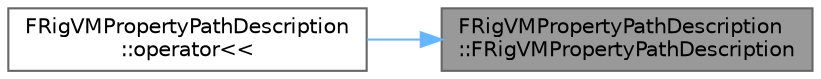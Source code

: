 digraph "FRigVMPropertyPathDescription::FRigVMPropertyPathDescription"
{
 // INTERACTIVE_SVG=YES
 // LATEX_PDF_SIZE
  bgcolor="transparent";
  edge [fontname=Helvetica,fontsize=10,labelfontname=Helvetica,labelfontsize=10];
  node [fontname=Helvetica,fontsize=10,shape=box,height=0.2,width=0.4];
  rankdir="RL";
  Node1 [id="Node000001",label="FRigVMPropertyPathDescription\l::FRigVMPropertyPathDescription",height=0.2,width=0.4,color="gray40", fillcolor="grey60", style="filled", fontcolor="black",tooltip=" "];
  Node1 -> Node2 [id="edge1_Node000001_Node000002",dir="back",color="steelblue1",style="solid",tooltip=" "];
  Node2 [id="Node000002",label="FRigVMPropertyPathDescription\l::operator\<\<",height=0.2,width=0.4,color="grey40", fillcolor="white", style="filled",URL="$d2/dc5/structFRigVMPropertyPathDescription.html#abcf6381acee082bedce4101e95c374a0",tooltip=" "];
}
